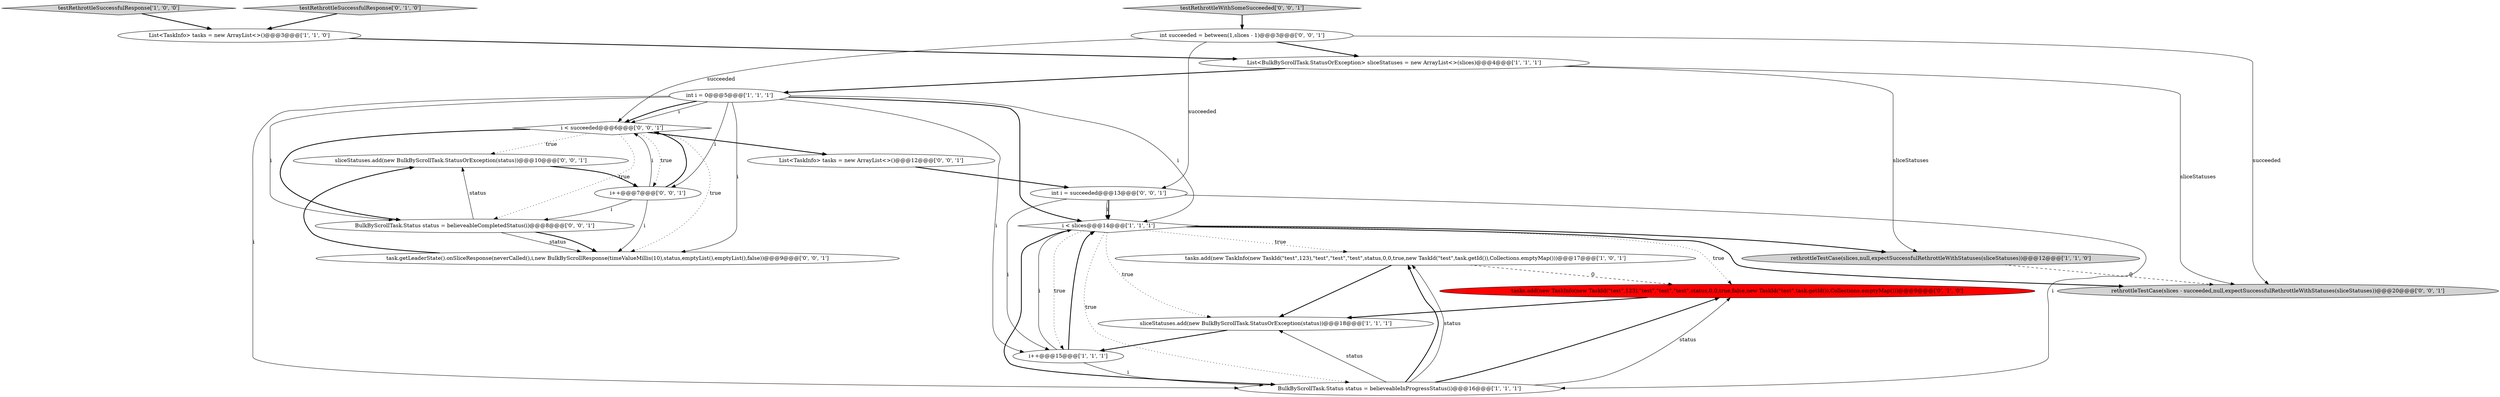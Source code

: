digraph {
19 [style = filled, label = "rethrottleTestCase(slices - succeeded,null,expectSuccessfulRethrottleWithStatuses(sliceStatuses))@@@20@@@['0', '0', '1']", fillcolor = lightgray, shape = ellipse image = "AAA0AAABBB3BBB"];
18 [style = filled, label = "List<TaskInfo> tasks = new ArrayList<>()@@@12@@@['0', '0', '1']", fillcolor = white, shape = ellipse image = "AAA0AAABBB3BBB"];
14 [style = filled, label = "i < succeeded@@@6@@@['0', '0', '1']", fillcolor = white, shape = diamond image = "AAA0AAABBB3BBB"];
4 [style = filled, label = "List<TaskInfo> tasks = new ArrayList<>()@@@3@@@['1', '1', '0']", fillcolor = white, shape = ellipse image = "AAA0AAABBB1BBB"];
1 [style = filled, label = "rethrottleTestCase(slices,null,expectSuccessfulRethrottleWithStatuses(sliceStatuses))@@@12@@@['1', '1', '0']", fillcolor = lightgray, shape = ellipse image = "AAA0AAABBB1BBB"];
9 [style = filled, label = "tasks.add(new TaskInfo(new TaskId(\"test\",123),\"test\",\"test\",\"test\",status,0,0,true,new TaskId(\"test\",task.getId()),Collections.emptyMap()))@@@17@@@['1', '0', '1']", fillcolor = white, shape = ellipse image = "AAA0AAABBB1BBB"];
5 [style = filled, label = "BulkByScrollTask.Status status = believeableInProgressStatus(i)@@@16@@@['1', '1', '1']", fillcolor = white, shape = ellipse image = "AAA0AAABBB1BBB"];
8 [style = filled, label = "i < slices@@@14@@@['1', '1', '1']", fillcolor = white, shape = diamond image = "AAA0AAABBB1BBB"];
16 [style = filled, label = "int succeeded = between(1,slices - 1)@@@3@@@['0', '0', '1']", fillcolor = white, shape = ellipse image = "AAA0AAABBB3BBB"];
11 [style = filled, label = "tasks.add(new TaskInfo(new TaskId(\"test\",123),\"test\",\"test\",\"test\",status,0,0,true,false,new TaskId(\"test\",task.getId()),Collections.emptyMap()))@@@9@@@['0', '1', '0']", fillcolor = red, shape = ellipse image = "AAA1AAABBB2BBB"];
13 [style = filled, label = "testRethrottleWithSomeSucceeded['0', '0', '1']", fillcolor = lightgray, shape = diamond image = "AAA0AAABBB3BBB"];
3 [style = filled, label = "sliceStatuses.add(new BulkByScrollTask.StatusOrException(status))@@@18@@@['1', '1', '1']", fillcolor = white, shape = ellipse image = "AAA0AAABBB1BBB"];
21 [style = filled, label = "sliceStatuses.add(new BulkByScrollTask.StatusOrException(status))@@@10@@@['0', '0', '1']", fillcolor = white, shape = ellipse image = "AAA0AAABBB3BBB"];
12 [style = filled, label = "int i = succeeded@@@13@@@['0', '0', '1']", fillcolor = white, shape = ellipse image = "AAA0AAABBB3BBB"];
20 [style = filled, label = "i++@@@7@@@['0', '0', '1']", fillcolor = white, shape = ellipse image = "AAA0AAABBB3BBB"];
15 [style = filled, label = "BulkByScrollTask.Status status = believeableCompletedStatus(i)@@@8@@@['0', '0', '1']", fillcolor = white, shape = ellipse image = "AAA0AAABBB3BBB"];
6 [style = filled, label = "i++@@@15@@@['1', '1', '1']", fillcolor = white, shape = ellipse image = "AAA0AAABBB1BBB"];
10 [style = filled, label = "testRethrottleSuccessfulResponse['0', '1', '0']", fillcolor = lightgray, shape = diamond image = "AAA0AAABBB2BBB"];
0 [style = filled, label = "testRethrottleSuccessfulResponse['1', '0', '0']", fillcolor = lightgray, shape = diamond image = "AAA0AAABBB1BBB"];
2 [style = filled, label = "int i = 0@@@5@@@['1', '1', '1']", fillcolor = white, shape = ellipse image = "AAA0AAABBB1BBB"];
7 [style = filled, label = "List<BulkByScrollTask.StatusOrException> sliceStatuses = new ArrayList<>(slices)@@@4@@@['1', '1', '1']", fillcolor = white, shape = ellipse image = "AAA0AAABBB1BBB"];
17 [style = filled, label = "task.getLeaderState().onSliceResponse(neverCalled(),i,new BulkByScrollResponse(timeValueMillis(10),status,emptyList(),emptyList(),false))@@@9@@@['0', '0', '1']", fillcolor = white, shape = ellipse image = "AAA0AAABBB3BBB"];
5->11 [style = solid, label="status"];
16->14 [style = solid, label="succeeded"];
5->9 [style = bold, label=""];
20->15 [style = solid, label="i"];
2->6 [style = solid, label="i"];
6->5 [style = solid, label="i"];
8->19 [style = bold, label=""];
16->12 [style = solid, label="succeeded"];
7->19 [style = solid, label="sliceStatuses"];
12->8 [style = solid, label="i"];
1->19 [style = dashed, label="0"];
20->14 [style = solid, label="i"];
16->7 [style = bold, label=""];
18->12 [style = bold, label=""];
3->6 [style = bold, label=""];
20->14 [style = bold, label=""];
15->17 [style = solid, label="status"];
5->3 [style = solid, label="status"];
13->16 [style = bold, label=""];
6->8 [style = solid, label="i"];
4->7 [style = bold, label=""];
2->8 [style = solid, label="i"];
2->15 [style = solid, label="i"];
8->3 [style = dotted, label="true"];
2->20 [style = solid, label="i"];
20->17 [style = solid, label="i"];
14->20 [style = dotted, label="true"];
8->1 [style = bold, label=""];
12->6 [style = solid, label="i"];
14->17 [style = dotted, label="true"];
14->15 [style = dotted, label="true"];
15->17 [style = bold, label=""];
5->9 [style = solid, label="status"];
14->21 [style = dotted, label="true"];
21->20 [style = bold, label=""];
12->5 [style = solid, label="i"];
8->6 [style = dotted, label="true"];
8->5 [style = bold, label=""];
11->3 [style = bold, label=""];
0->4 [style = bold, label=""];
8->5 [style = dotted, label="true"];
7->2 [style = bold, label=""];
12->8 [style = bold, label=""];
2->14 [style = solid, label="i"];
2->14 [style = bold, label=""];
6->8 [style = bold, label=""];
10->4 [style = bold, label=""];
7->1 [style = solid, label="sliceStatuses"];
8->11 [style = dotted, label="true"];
9->3 [style = bold, label=""];
9->11 [style = dashed, label="0"];
14->18 [style = bold, label=""];
14->15 [style = bold, label=""];
5->11 [style = bold, label=""];
16->19 [style = solid, label="succeeded"];
15->21 [style = solid, label="status"];
8->9 [style = dotted, label="true"];
2->17 [style = solid, label="i"];
17->21 [style = bold, label=""];
2->5 [style = solid, label="i"];
2->8 [style = bold, label=""];
}

